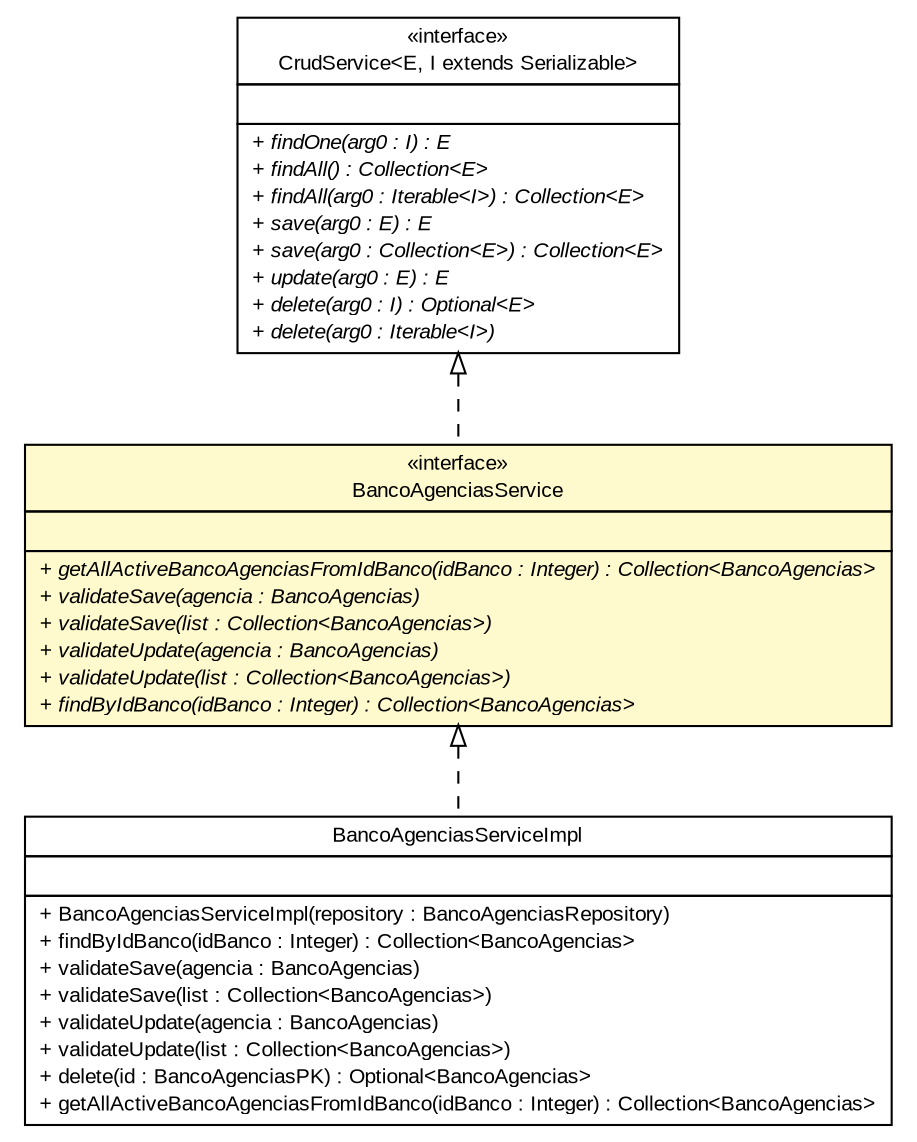 #!/usr/local/bin/dot
#
# Class diagram 
# Generated by UMLGraph version R5_6 (http://www.umlgraph.org/)
#

digraph G {
	edge [fontname="arial",fontsize=10,labelfontname="arial",labelfontsize=10];
	node [fontname="arial",fontsize=10,shape=plaintext];
	nodesep=0.25;
	ranksep=0.5;
	// br.gov.to.sefaz.arr.parametros.business.service.BancoAgenciasService
	c5933 [label=<<table title="br.gov.to.sefaz.arr.parametros.business.service.BancoAgenciasService" border="0" cellborder="1" cellspacing="0" cellpadding="2" port="p" bgcolor="lemonChiffon" href="./BancoAgenciasService.html">
		<tr><td><table border="0" cellspacing="0" cellpadding="1">
<tr><td align="center" balign="center"> &#171;interface&#187; </td></tr>
<tr><td align="center" balign="center"> BancoAgenciasService </td></tr>
		</table></td></tr>
		<tr><td><table border="0" cellspacing="0" cellpadding="1">
<tr><td align="left" balign="left">  </td></tr>
		</table></td></tr>
		<tr><td><table border="0" cellspacing="0" cellpadding="1">
<tr><td align="left" balign="left"><font face="arial italic" point-size="10.0"> + getAllActiveBancoAgenciasFromIdBanco(idBanco : Integer) : Collection&lt;BancoAgencias&gt; </font></td></tr>
<tr><td align="left" balign="left"><font face="arial italic" point-size="10.0"> + validateSave(agencia : BancoAgencias) </font></td></tr>
<tr><td align="left" balign="left"><font face="arial italic" point-size="10.0"> + validateSave(list : Collection&lt;BancoAgencias&gt;) </font></td></tr>
<tr><td align="left" balign="left"><font face="arial italic" point-size="10.0"> + validateUpdate(agencia : BancoAgencias) </font></td></tr>
<tr><td align="left" balign="left"><font face="arial italic" point-size="10.0"> + validateUpdate(list : Collection&lt;BancoAgencias&gt;) </font></td></tr>
<tr><td align="left" balign="left"><font face="arial italic" point-size="10.0"> + findByIdBanco(idBanco : Integer) : Collection&lt;BancoAgencias&gt; </font></td></tr>
		</table></td></tr>
		</table>>, URL="./BancoAgenciasService.html", fontname="arial", fontcolor="black", fontsize=10.0];
	// br.gov.to.sefaz.arr.parametros.business.service.impl.BancoAgenciasServiceImpl
	c5960 [label=<<table title="br.gov.to.sefaz.arr.parametros.business.service.impl.BancoAgenciasServiceImpl" border="0" cellborder="1" cellspacing="0" cellpadding="2" port="p" href="./impl/BancoAgenciasServiceImpl.html">
		<tr><td><table border="0" cellspacing="0" cellpadding="1">
<tr><td align="center" balign="center"> BancoAgenciasServiceImpl </td></tr>
		</table></td></tr>
		<tr><td><table border="0" cellspacing="0" cellpadding="1">
<tr><td align="left" balign="left">  </td></tr>
		</table></td></tr>
		<tr><td><table border="0" cellspacing="0" cellpadding="1">
<tr><td align="left" balign="left"> + BancoAgenciasServiceImpl(repository : BancoAgenciasRepository) </td></tr>
<tr><td align="left" balign="left"> + findByIdBanco(idBanco : Integer) : Collection&lt;BancoAgencias&gt; </td></tr>
<tr><td align="left" balign="left"> + validateSave(agencia : BancoAgencias) </td></tr>
<tr><td align="left" balign="left"> + validateSave(list : Collection&lt;BancoAgencias&gt;) </td></tr>
<tr><td align="left" balign="left"> + validateUpdate(agencia : BancoAgencias) </td></tr>
<tr><td align="left" balign="left"> + validateUpdate(list : Collection&lt;BancoAgencias&gt;) </td></tr>
<tr><td align="left" balign="left"> + delete(id : BancoAgenciasPK) : Optional&lt;BancoAgencias&gt; </td></tr>
<tr><td align="left" balign="left"> + getAllActiveBancoAgenciasFromIdBanco(idBanco : Integer) : Collection&lt;BancoAgencias&gt; </td></tr>
		</table></td></tr>
		</table>>, URL="./impl/BancoAgenciasServiceImpl.html", fontname="arial", fontcolor="black", fontsize=10.0];
	//br.gov.to.sefaz.arr.parametros.business.service.BancoAgenciasService implements br.gov.to.sefaz.business.service.CrudService<E, I extends java.io.Serializable>
	c6078:p -> c5933:p [dir=back,arrowtail=empty,style=dashed];
	//br.gov.to.sefaz.arr.parametros.business.service.impl.BancoAgenciasServiceImpl implements br.gov.to.sefaz.arr.parametros.business.service.BancoAgenciasService
	c5933:p -> c5960:p [dir=back,arrowtail=empty,style=dashed];
	// br.gov.to.sefaz.business.service.CrudService<E, I extends java.io.Serializable>
	c6078 [label=<<table title="br.gov.to.sefaz.business.service.CrudService" border="0" cellborder="1" cellspacing="0" cellpadding="2" port="p" href="http://java.sun.com/j2se/1.4.2/docs/api/br/gov/to/sefaz/business/service/CrudService.html">
		<tr><td><table border="0" cellspacing="0" cellpadding="1">
<tr><td align="center" balign="center"> &#171;interface&#187; </td></tr>
<tr><td align="center" balign="center"> CrudService&lt;E, I extends Serializable&gt; </td></tr>
		</table></td></tr>
		<tr><td><table border="0" cellspacing="0" cellpadding="1">
<tr><td align="left" balign="left">  </td></tr>
		</table></td></tr>
		<tr><td><table border="0" cellspacing="0" cellpadding="1">
<tr><td align="left" balign="left"><font face="arial italic" point-size="10.0"> + findOne(arg0 : I) : E </font></td></tr>
<tr><td align="left" balign="left"><font face="arial italic" point-size="10.0"> + findAll() : Collection&lt;E&gt; </font></td></tr>
<tr><td align="left" balign="left"><font face="arial italic" point-size="10.0"> + findAll(arg0 : Iterable&lt;I&gt;) : Collection&lt;E&gt; </font></td></tr>
<tr><td align="left" balign="left"><font face="arial italic" point-size="10.0"> + save(arg0 : E) : E </font></td></tr>
<tr><td align="left" balign="left"><font face="arial italic" point-size="10.0"> + save(arg0 : Collection&lt;E&gt;) : Collection&lt;E&gt; </font></td></tr>
<tr><td align="left" balign="left"><font face="arial italic" point-size="10.0"> + update(arg0 : E) : E </font></td></tr>
<tr><td align="left" balign="left"><font face="arial italic" point-size="10.0"> + delete(arg0 : I) : Optional&lt;E&gt; </font></td></tr>
<tr><td align="left" balign="left"><font face="arial italic" point-size="10.0"> + delete(arg0 : Iterable&lt;I&gt;) </font></td></tr>
		</table></td></tr>
		</table>>, URL="http://java.sun.com/j2se/1.4.2/docs/api/br/gov/to/sefaz/business/service/CrudService.html", fontname="arial", fontcolor="black", fontsize=10.0];
}

